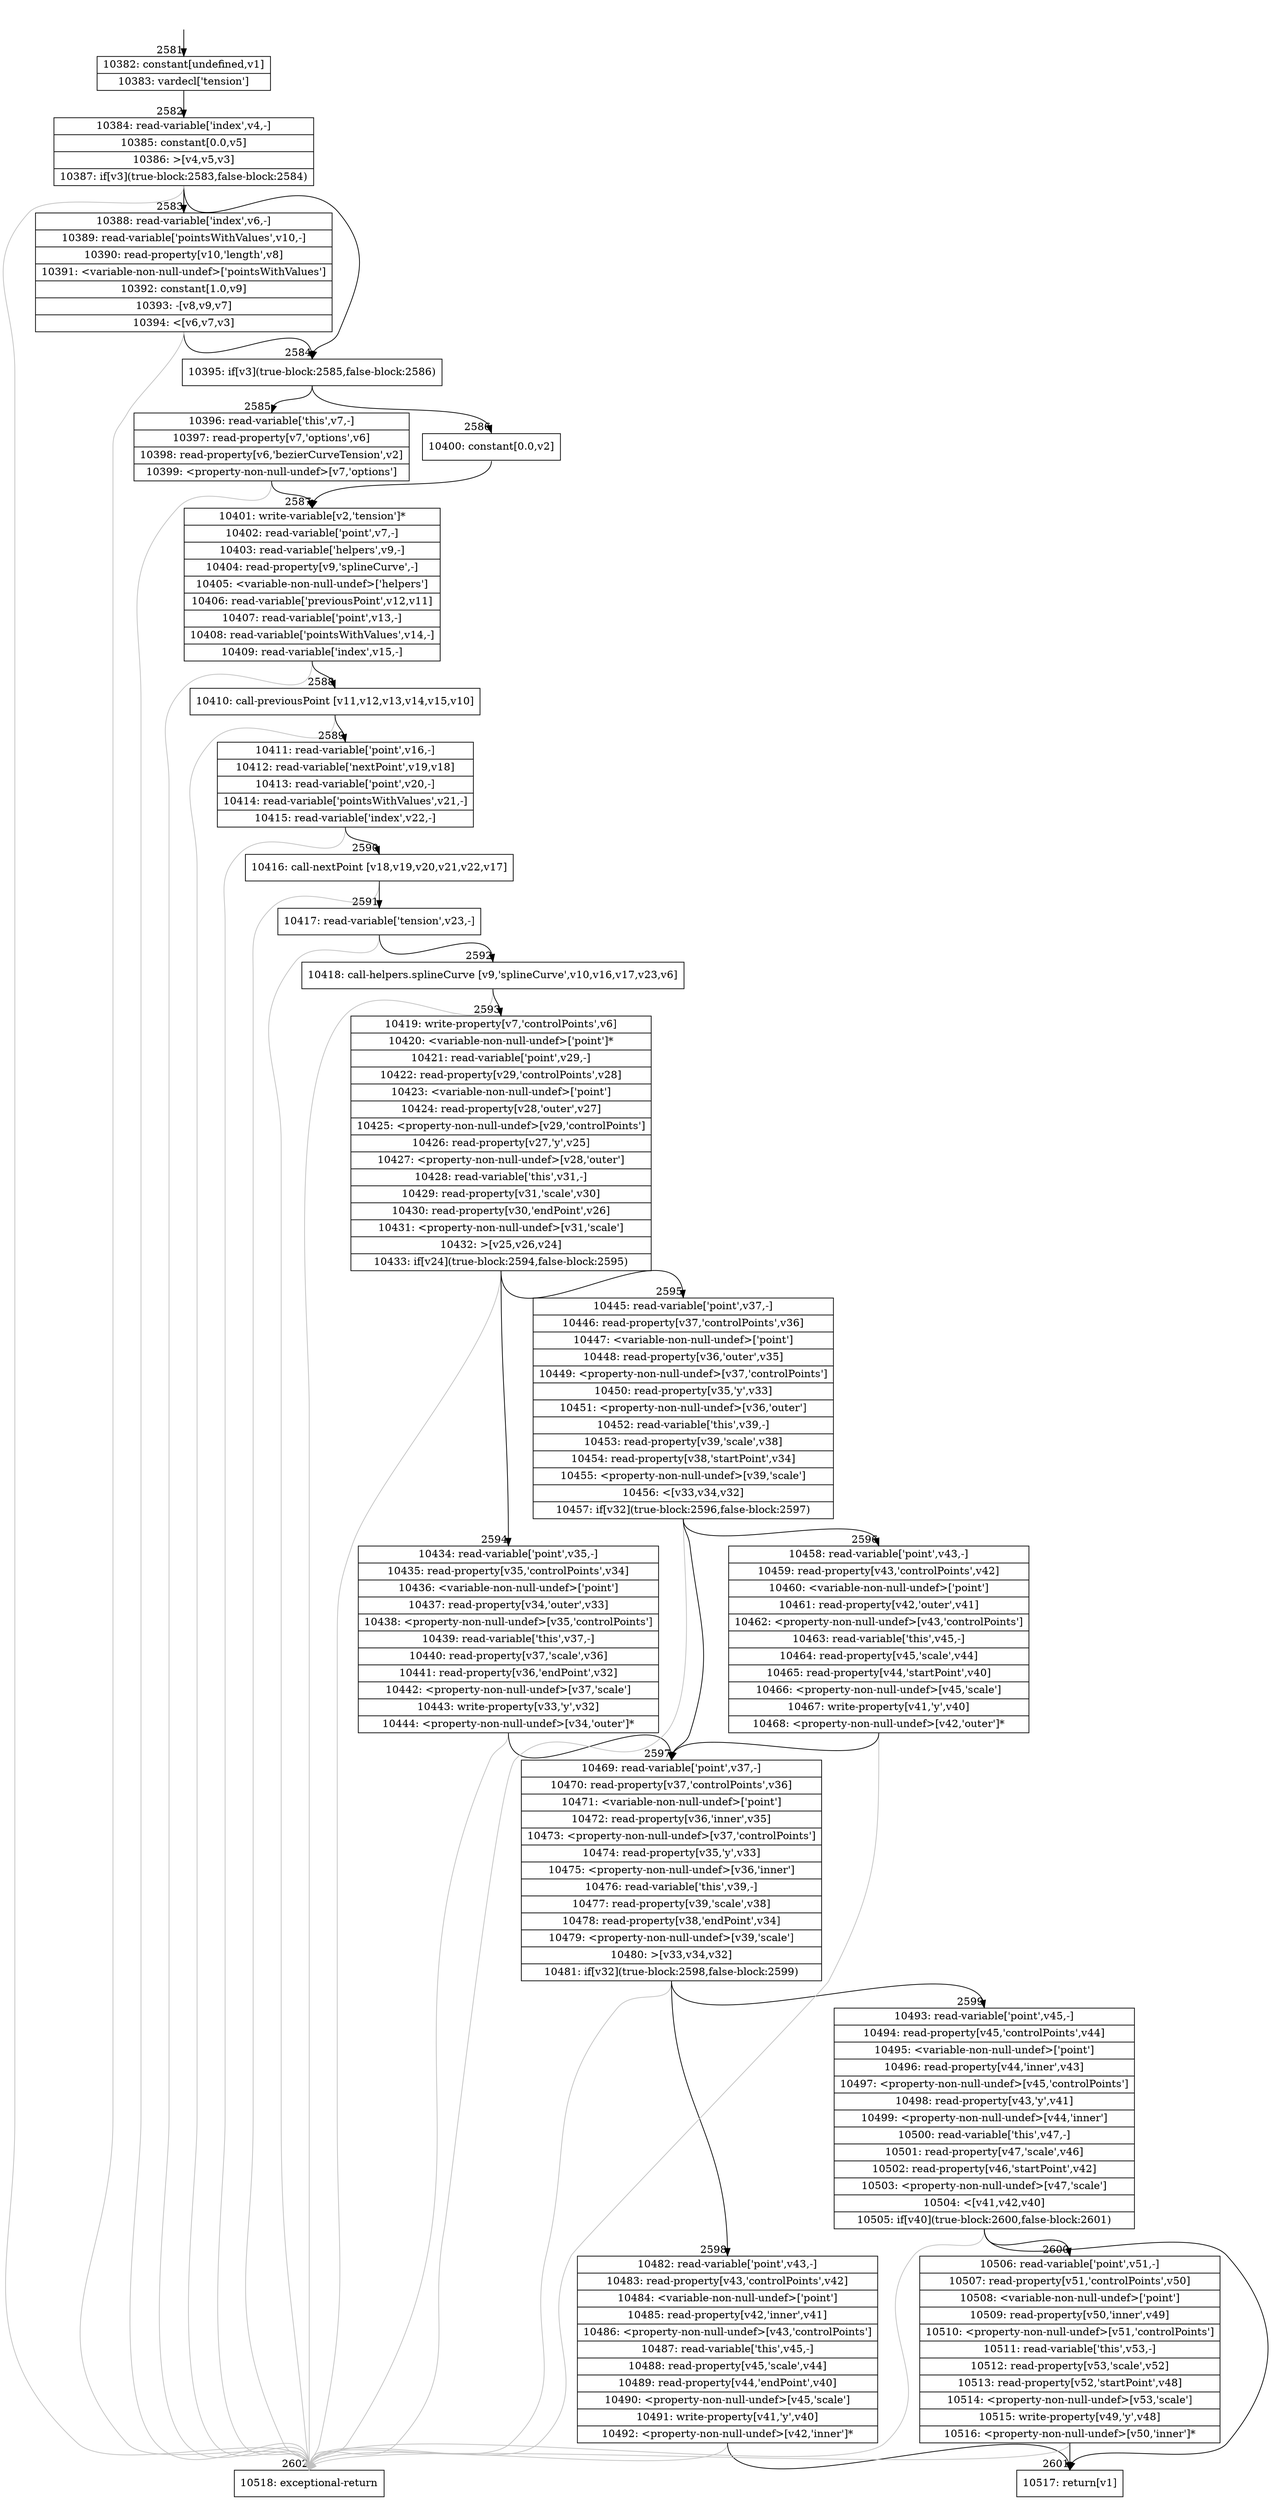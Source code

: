 digraph {
rankdir="TD"
BB_entry248[shape=none,label=""];
BB_entry248 -> BB2581 [tailport=s, headport=n, headlabel="    2581"]
BB2581 [shape=record label="{10382: constant[undefined,v1]|10383: vardecl['tension']}" ] 
BB2581 -> BB2582 [tailport=s, headport=n, headlabel="      2582"]
BB2582 [shape=record label="{10384: read-variable['index',v4,-]|10385: constant[0.0,v5]|10386: \>[v4,v5,v3]|10387: if[v3](true-block:2583,false-block:2584)}" ] 
BB2582 -> BB2584 [tailport=s, headport=n, headlabel="      2584"]
BB2582 -> BB2583 [tailport=s, headport=n, headlabel="      2583"]
BB2582 -> BB2602 [tailport=s, headport=n, color=gray, headlabel="      2602"]
BB2583 [shape=record label="{10388: read-variable['index',v6,-]|10389: read-variable['pointsWithValues',v10,-]|10390: read-property[v10,'length',v8]|10391: \<variable-non-null-undef\>['pointsWithValues']|10392: constant[1.0,v9]|10393: -[v8,v9,v7]|10394: \<[v6,v7,v3]}" ] 
BB2583 -> BB2584 [tailport=s, headport=n]
BB2583 -> BB2602 [tailport=s, headport=n, color=gray]
BB2584 [shape=record label="{10395: if[v3](true-block:2585,false-block:2586)}" ] 
BB2584 -> BB2585 [tailport=s, headport=n, headlabel="      2585"]
BB2584 -> BB2586 [tailport=s, headport=n, headlabel="      2586"]
BB2585 [shape=record label="{10396: read-variable['this',v7,-]|10397: read-property[v7,'options',v6]|10398: read-property[v6,'bezierCurveTension',v2]|10399: \<property-non-null-undef\>[v7,'options']}" ] 
BB2585 -> BB2587 [tailport=s, headport=n, headlabel="      2587"]
BB2585 -> BB2602 [tailport=s, headport=n, color=gray]
BB2586 [shape=record label="{10400: constant[0.0,v2]}" ] 
BB2586 -> BB2587 [tailport=s, headport=n]
BB2587 [shape=record label="{10401: write-variable[v2,'tension']*|10402: read-variable['point',v7,-]|10403: read-variable['helpers',v9,-]|10404: read-property[v9,'splineCurve',-]|10405: \<variable-non-null-undef\>['helpers']|10406: read-variable['previousPoint',v12,v11]|10407: read-variable['point',v13,-]|10408: read-variable['pointsWithValues',v14,-]|10409: read-variable['index',v15,-]}" ] 
BB2587 -> BB2588 [tailport=s, headport=n, headlabel="      2588"]
BB2587 -> BB2602 [tailport=s, headport=n, color=gray]
BB2588 [shape=record label="{10410: call-previousPoint [v11,v12,v13,v14,v15,v10]}" ] 
BB2588 -> BB2589 [tailport=s, headport=n, headlabel="      2589"]
BB2588 -> BB2602 [tailport=s, headport=n, color=gray]
BB2589 [shape=record label="{10411: read-variable['point',v16,-]|10412: read-variable['nextPoint',v19,v18]|10413: read-variable['point',v20,-]|10414: read-variable['pointsWithValues',v21,-]|10415: read-variable['index',v22,-]}" ] 
BB2589 -> BB2590 [tailport=s, headport=n, headlabel="      2590"]
BB2589 -> BB2602 [tailport=s, headport=n, color=gray]
BB2590 [shape=record label="{10416: call-nextPoint [v18,v19,v20,v21,v22,v17]}" ] 
BB2590 -> BB2591 [tailport=s, headport=n, headlabel="      2591"]
BB2590 -> BB2602 [tailport=s, headport=n, color=gray]
BB2591 [shape=record label="{10417: read-variable['tension',v23,-]}" ] 
BB2591 -> BB2592 [tailport=s, headport=n, headlabel="      2592"]
BB2591 -> BB2602 [tailport=s, headport=n, color=gray]
BB2592 [shape=record label="{10418: call-helpers.splineCurve [v9,'splineCurve',v10,v16,v17,v23,v6]}" ] 
BB2592 -> BB2593 [tailport=s, headport=n, headlabel="      2593"]
BB2592 -> BB2602 [tailport=s, headport=n, color=gray]
BB2593 [shape=record label="{10419: write-property[v7,'controlPoints',v6]|10420: \<variable-non-null-undef\>['point']*|10421: read-variable['point',v29,-]|10422: read-property[v29,'controlPoints',v28]|10423: \<variable-non-null-undef\>['point']|10424: read-property[v28,'outer',v27]|10425: \<property-non-null-undef\>[v29,'controlPoints']|10426: read-property[v27,'y',v25]|10427: \<property-non-null-undef\>[v28,'outer']|10428: read-variable['this',v31,-]|10429: read-property[v31,'scale',v30]|10430: read-property[v30,'endPoint',v26]|10431: \<property-non-null-undef\>[v31,'scale']|10432: \>[v25,v26,v24]|10433: if[v24](true-block:2594,false-block:2595)}" ] 
BB2593 -> BB2594 [tailport=s, headport=n, headlabel="      2594"]
BB2593 -> BB2595 [tailport=s, headport=n, headlabel="      2595"]
BB2593 -> BB2602 [tailport=s, headport=n, color=gray]
BB2594 [shape=record label="{10434: read-variable['point',v35,-]|10435: read-property[v35,'controlPoints',v34]|10436: \<variable-non-null-undef\>['point']|10437: read-property[v34,'outer',v33]|10438: \<property-non-null-undef\>[v35,'controlPoints']|10439: read-variable['this',v37,-]|10440: read-property[v37,'scale',v36]|10441: read-property[v36,'endPoint',v32]|10442: \<property-non-null-undef\>[v37,'scale']|10443: write-property[v33,'y',v32]|10444: \<property-non-null-undef\>[v34,'outer']*}" ] 
BB2594 -> BB2597 [tailport=s, headport=n, headlabel="      2597"]
BB2594 -> BB2602 [tailport=s, headport=n, color=gray]
BB2595 [shape=record label="{10445: read-variable['point',v37,-]|10446: read-property[v37,'controlPoints',v36]|10447: \<variable-non-null-undef\>['point']|10448: read-property[v36,'outer',v35]|10449: \<property-non-null-undef\>[v37,'controlPoints']|10450: read-property[v35,'y',v33]|10451: \<property-non-null-undef\>[v36,'outer']|10452: read-variable['this',v39,-]|10453: read-property[v39,'scale',v38]|10454: read-property[v38,'startPoint',v34]|10455: \<property-non-null-undef\>[v39,'scale']|10456: \<[v33,v34,v32]|10457: if[v32](true-block:2596,false-block:2597)}" ] 
BB2595 -> BB2596 [tailport=s, headport=n, headlabel="      2596"]
BB2595 -> BB2597 [tailport=s, headport=n]
BB2595 -> BB2602 [tailport=s, headport=n, color=gray]
BB2596 [shape=record label="{10458: read-variable['point',v43,-]|10459: read-property[v43,'controlPoints',v42]|10460: \<variable-non-null-undef\>['point']|10461: read-property[v42,'outer',v41]|10462: \<property-non-null-undef\>[v43,'controlPoints']|10463: read-variable['this',v45,-]|10464: read-property[v45,'scale',v44]|10465: read-property[v44,'startPoint',v40]|10466: \<property-non-null-undef\>[v45,'scale']|10467: write-property[v41,'y',v40]|10468: \<property-non-null-undef\>[v42,'outer']*}" ] 
BB2596 -> BB2597 [tailport=s, headport=n]
BB2596 -> BB2602 [tailport=s, headport=n, color=gray]
BB2597 [shape=record label="{10469: read-variable['point',v37,-]|10470: read-property[v37,'controlPoints',v36]|10471: \<variable-non-null-undef\>['point']|10472: read-property[v36,'inner',v35]|10473: \<property-non-null-undef\>[v37,'controlPoints']|10474: read-property[v35,'y',v33]|10475: \<property-non-null-undef\>[v36,'inner']|10476: read-variable['this',v39,-]|10477: read-property[v39,'scale',v38]|10478: read-property[v38,'endPoint',v34]|10479: \<property-non-null-undef\>[v39,'scale']|10480: \>[v33,v34,v32]|10481: if[v32](true-block:2598,false-block:2599)}" ] 
BB2597 -> BB2598 [tailport=s, headport=n, headlabel="      2598"]
BB2597 -> BB2599 [tailport=s, headport=n, headlabel="      2599"]
BB2597 -> BB2602 [tailport=s, headport=n, color=gray]
BB2598 [shape=record label="{10482: read-variable['point',v43,-]|10483: read-property[v43,'controlPoints',v42]|10484: \<variable-non-null-undef\>['point']|10485: read-property[v42,'inner',v41]|10486: \<property-non-null-undef\>[v43,'controlPoints']|10487: read-variable['this',v45,-]|10488: read-property[v45,'scale',v44]|10489: read-property[v44,'endPoint',v40]|10490: \<property-non-null-undef\>[v45,'scale']|10491: write-property[v41,'y',v40]|10492: \<property-non-null-undef\>[v42,'inner']*}" ] 
BB2598 -> BB2601 [tailport=s, headport=n, headlabel="      2601"]
BB2598 -> BB2602 [tailport=s, headport=n, color=gray]
BB2599 [shape=record label="{10493: read-variable['point',v45,-]|10494: read-property[v45,'controlPoints',v44]|10495: \<variable-non-null-undef\>['point']|10496: read-property[v44,'inner',v43]|10497: \<property-non-null-undef\>[v45,'controlPoints']|10498: read-property[v43,'y',v41]|10499: \<property-non-null-undef\>[v44,'inner']|10500: read-variable['this',v47,-]|10501: read-property[v47,'scale',v46]|10502: read-property[v46,'startPoint',v42]|10503: \<property-non-null-undef\>[v47,'scale']|10504: \<[v41,v42,v40]|10505: if[v40](true-block:2600,false-block:2601)}" ] 
BB2599 -> BB2600 [tailport=s, headport=n, headlabel="      2600"]
BB2599 -> BB2601 [tailport=s, headport=n]
BB2599 -> BB2602 [tailport=s, headport=n, color=gray]
BB2600 [shape=record label="{10506: read-variable['point',v51,-]|10507: read-property[v51,'controlPoints',v50]|10508: \<variable-non-null-undef\>['point']|10509: read-property[v50,'inner',v49]|10510: \<property-non-null-undef\>[v51,'controlPoints']|10511: read-variable['this',v53,-]|10512: read-property[v53,'scale',v52]|10513: read-property[v52,'startPoint',v48]|10514: \<property-non-null-undef\>[v53,'scale']|10515: write-property[v49,'y',v48]|10516: \<property-non-null-undef\>[v50,'inner']*}" ] 
BB2600 -> BB2601 [tailport=s, headport=n]
BB2600 -> BB2602 [tailport=s, headport=n, color=gray]
BB2601 [shape=record label="{10517: return[v1]}" ] 
BB2602 [shape=record label="{10518: exceptional-return}" ] 
//#$~ 2827
}
